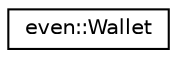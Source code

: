 digraph "Graphical Class Hierarchy"
{
  edge [fontname="Helvetica",fontsize="10",labelfontname="Helvetica",labelfontsize="10"];
  node [fontname="Helvetica",fontsize="10",shape=record];
  rankdir="LR";
  Node0 [label="even::Wallet",height=0.2,width=0.4,color="black", fillcolor="white", style="filled",URL="$classeven_1_1_wallet.html",tooltip="Entitity of storage handler. "];
}
